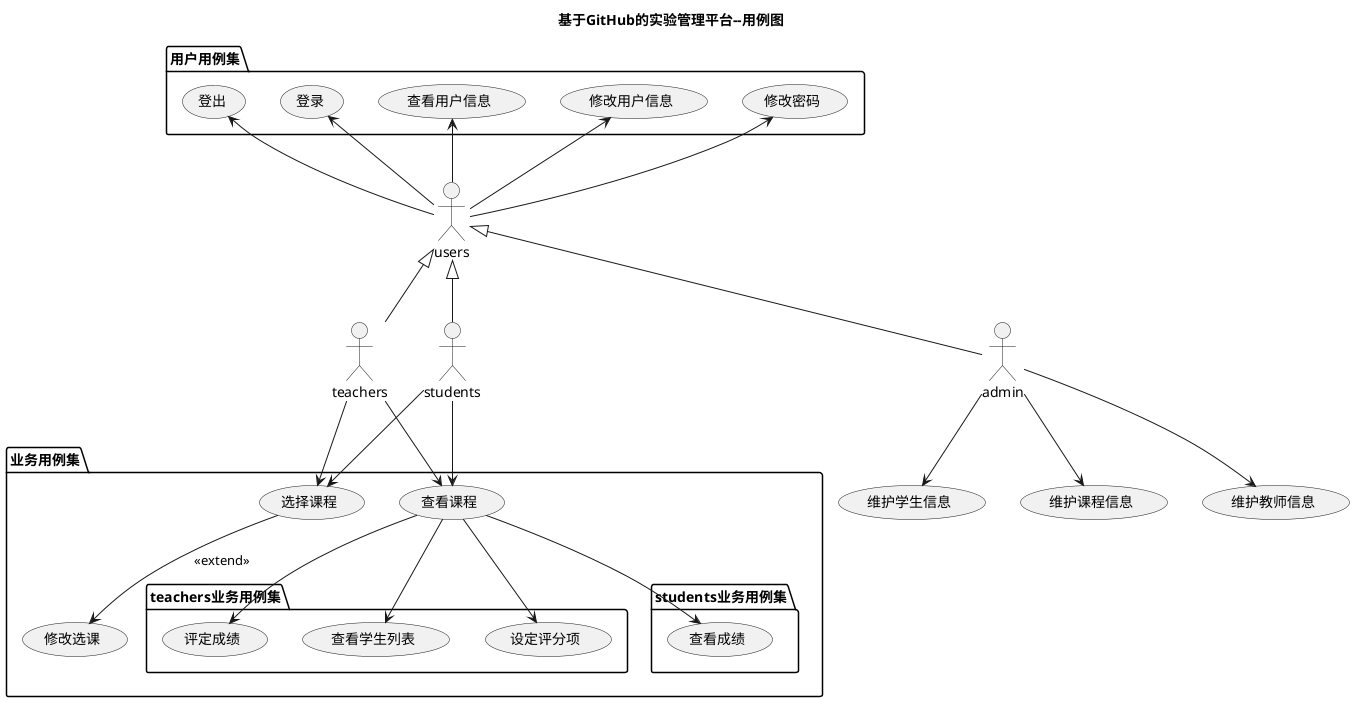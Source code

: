 @startuml
title 基于GitHub的实验管理平台--用例图
actor users
actor teachers
actor students
actor admin
users <|-- teachers
users <|-- students
users <|-- admin
package 用户用例集{
users -up-> (修改密码)
users -up-> (修改用户信息)
users -up-> (查看用户信息)
users -up-> (登录)
users -up-> (登出)
}
package 业务用例集{
teachers --> (选择课程)
students --> (选择课程)
(选择课程) -down-> (修改选课):<<extend>>
teachers -down-> (查看课程)
package teachers业务用例集{
(查看课程) -down-> (设定评分项)
(查看课程)-down-> (评定成绩)
(查看课程) -down-> (查看学生列表)
}
package students业务用例集{
students -down-> (查看课程)
(查看课程) --> (查看成绩)
}
}

admin --> (维护课程信息)
admin --> (维护教师信息)
admin --> (维护学生信息)
@enduml